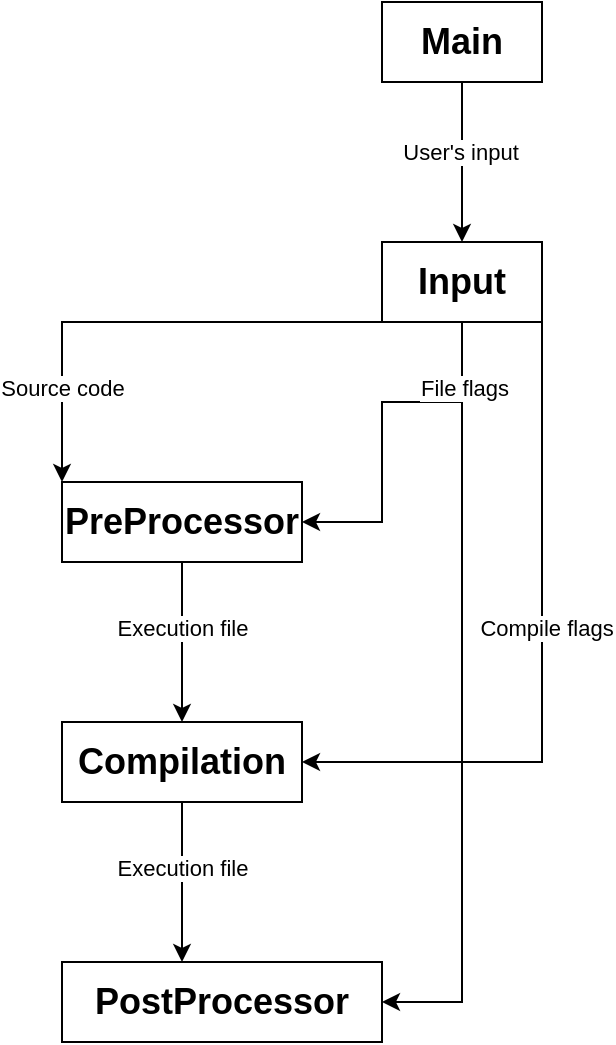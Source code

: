<mxfile version="14.6.11" type="github"><diagram id="bBEsWjYB-VJa9CLG2Qse" name="Page-1"><mxGraphModel dx="1833" dy="1033" grid="1" gridSize="10" guides="1" tooltips="1" connect="1" arrows="1" fold="1" page="1" pageScale="1" pageWidth="850" pageHeight="1100" math="0" shadow="0"><root><mxCell id="0"/><mxCell id="1" parent="0"/><mxCell id="Qc0X51KpT1W0CerE1DGH-5" style="rounded=0;orthogonalLoop=1;jettySize=auto;html=1;exitX=0.5;exitY=1;exitDx=0;exitDy=0;entryX=0.5;entryY=0;entryDx=0;entryDy=0;" edge="1" parent="1" source="Qc0X51KpT1W0CerE1DGH-2" target="Qc0X51KpT1W0CerE1DGH-4"><mxGeometry relative="1" as="geometry"/></mxCell><mxCell id="Qc0X51KpT1W0CerE1DGH-8" value="User's input" style="edgeLabel;html=1;align=center;verticalAlign=middle;resizable=0;points=[];" vertex="1" connectable="0" parent="Qc0X51KpT1W0CerE1DGH-5"><mxGeometry x="-0.193" y="-1" relative="1" as="geometry"><mxPoint y="2" as="offset"/></mxGeometry></mxCell><mxCell id="Qc0X51KpT1W0CerE1DGH-2" value="&lt;font style=&quot;font-size: 18px&quot;&gt;&lt;b&gt;Main&lt;/b&gt;&lt;/font&gt;" style="rounded=0;whiteSpace=wrap;html=1;" vertex="1" parent="1"><mxGeometry x="360" y="160" width="80" height="40" as="geometry"/></mxCell><mxCell id="Qc0X51KpT1W0CerE1DGH-9" style="edgeStyle=orthogonalEdgeStyle;rounded=0;orthogonalLoop=1;jettySize=auto;html=1;exitX=0;exitY=1;exitDx=0;exitDy=0;entryX=0;entryY=0;entryDx=0;entryDy=0;" edge="1" parent="1" source="Qc0X51KpT1W0CerE1DGH-4" target="Qc0X51KpT1W0CerE1DGH-15"><mxGeometry relative="1" as="geometry"><mxPoint x="280" y="400" as="targetPoint"/><Array as="points"><mxPoint x="200" y="320"/></Array></mxGeometry></mxCell><mxCell id="Qc0X51KpT1W0CerE1DGH-12" value="Source code" style="edgeLabel;html=1;align=center;verticalAlign=middle;resizable=0;points=[];" vertex="1" connectable="0" parent="Qc0X51KpT1W0CerE1DGH-9"><mxGeometry x="-0.042" relative="1" as="geometry"><mxPoint x="-45" y="33" as="offset"/></mxGeometry></mxCell><mxCell id="Qc0X51KpT1W0CerE1DGH-10" style="rounded=0;orthogonalLoop=1;jettySize=auto;html=1;exitX=0.5;exitY=1;exitDx=0;exitDy=0;entryX=1;entryY=0.5;entryDx=0;entryDy=0;edgeStyle=orthogonalEdgeStyle;" edge="1" parent="1" source="Qc0X51KpT1W0CerE1DGH-4" target="Qc0X51KpT1W0CerE1DGH-15"><mxGeometry relative="1" as="geometry"><mxPoint x="400" y="400" as="targetPoint"/><Array as="points"><mxPoint x="400" y="360"/><mxPoint x="360" y="360"/><mxPoint x="360" y="420"/></Array></mxGeometry></mxCell><mxCell id="Qc0X51KpT1W0CerE1DGH-11" style="edgeStyle=orthogonalEdgeStyle;rounded=0;orthogonalLoop=1;jettySize=auto;html=1;exitX=1;exitY=1;exitDx=0;exitDy=0;entryX=1;entryY=0.5;entryDx=0;entryDy=0;" edge="1" parent="1" source="Qc0X51KpT1W0CerE1DGH-4" target="Qc0X51KpT1W0CerE1DGH-17"><mxGeometry relative="1" as="geometry"><mxPoint x="520" y="360" as="targetPoint"/></mxGeometry></mxCell><mxCell id="Qc0X51KpT1W0CerE1DGH-14" value="Compile flags" style="edgeLabel;html=1;align=center;verticalAlign=middle;resizable=0;points=[];" vertex="1" connectable="0" parent="Qc0X51KpT1W0CerE1DGH-11"><mxGeometry x="-0.042" y="2" relative="1" as="geometry"><mxPoint y="-10" as="offset"/></mxGeometry></mxCell><mxCell id="Qc0X51KpT1W0CerE1DGH-23" style="edgeStyle=orthogonalEdgeStyle;rounded=0;orthogonalLoop=1;jettySize=auto;html=1;exitX=0.5;exitY=1;exitDx=0;exitDy=0;entryX=1;entryY=0.5;entryDx=0;entryDy=0;" edge="1" parent="1" source="Qc0X51KpT1W0CerE1DGH-4" target="Qc0X51KpT1W0CerE1DGH-20"><mxGeometry relative="1" as="geometry"/></mxCell><mxCell id="Qc0X51KpT1W0CerE1DGH-24" value="File flags" style="edgeLabel;html=1;align=center;verticalAlign=middle;resizable=0;points=[];" vertex="1" connectable="0" parent="Qc0X51KpT1W0CerE1DGH-23"><mxGeometry x="-0.88" y="1" relative="1" as="geometry"><mxPoint y="10" as="offset"/></mxGeometry></mxCell><mxCell id="Qc0X51KpT1W0CerE1DGH-4" value="&lt;font style=&quot;font-size: 18px&quot;&gt;&lt;b&gt;Input&lt;/b&gt;&lt;/font&gt;" style="rounded=0;whiteSpace=wrap;html=1;" vertex="1" parent="1"><mxGeometry x="360" y="280" width="80" height="40" as="geometry"/></mxCell><mxCell id="Qc0X51KpT1W0CerE1DGH-18" value="" style="edgeStyle=orthogonalEdgeStyle;rounded=0;orthogonalLoop=1;jettySize=auto;html=1;exitX=0.5;exitY=1;exitDx=0;exitDy=0;entryX=0.5;entryY=0;entryDx=0;entryDy=0;" edge="1" parent="1" source="Qc0X51KpT1W0CerE1DGH-15" target="Qc0X51KpT1W0CerE1DGH-17"><mxGeometry y="-20" relative="1" as="geometry"><mxPoint as="offset"/></mxGeometry></mxCell><mxCell id="Qc0X51KpT1W0CerE1DGH-19" value="Execution file" style="edgeLabel;html=1;align=center;verticalAlign=middle;resizable=0;points=[];" vertex="1" connectable="0" parent="Qc0X51KpT1W0CerE1DGH-18"><mxGeometry x="-0.273" relative="1" as="geometry"><mxPoint y="4" as="offset"/></mxGeometry></mxCell><mxCell id="Qc0X51KpT1W0CerE1DGH-15" value="&lt;font style=&quot;font-size: 18px&quot;&gt;&lt;b&gt;PreProcessor&lt;/b&gt;&lt;/font&gt;" style="rounded=0;whiteSpace=wrap;html=1;" vertex="1" parent="1"><mxGeometry x="200" y="400" width="120" height="40" as="geometry"/></mxCell><mxCell id="Qc0X51KpT1W0CerE1DGH-16" style="edgeStyle=none;rounded=0;orthogonalLoop=1;jettySize=auto;html=1;exitX=0.75;exitY=1;exitDx=0;exitDy=0;" edge="1" parent="1" source="Qc0X51KpT1W0CerE1DGH-15" target="Qc0X51KpT1W0CerE1DGH-15"><mxGeometry relative="1" as="geometry"/></mxCell><mxCell id="Qc0X51KpT1W0CerE1DGH-21" style="edgeStyle=orthogonalEdgeStyle;rounded=0;orthogonalLoop=1;jettySize=auto;html=1;exitX=0.5;exitY=1;exitDx=0;exitDy=0;entryX=0.375;entryY=0;entryDx=0;entryDy=0;entryPerimeter=0;" edge="1" parent="1" source="Qc0X51KpT1W0CerE1DGH-17" target="Qc0X51KpT1W0CerE1DGH-20"><mxGeometry relative="1" as="geometry"/></mxCell><mxCell id="Qc0X51KpT1W0CerE1DGH-22" value="Execution file" style="edgeLabel;html=1;align=center;verticalAlign=middle;resizable=0;points=[];" vertex="1" connectable="0" parent="Qc0X51KpT1W0CerE1DGH-21"><mxGeometry x="-0.432" relative="1" as="geometry"><mxPoint y="10" as="offset"/></mxGeometry></mxCell><mxCell id="Qc0X51KpT1W0CerE1DGH-17" value="&lt;b&gt;&lt;font style=&quot;font-size: 18px&quot;&gt;Compilation&lt;/font&gt;&lt;/b&gt;" style="rounded=0;whiteSpace=wrap;html=1;" vertex="1" parent="1"><mxGeometry x="200" y="520" width="120" height="40" as="geometry"/></mxCell><mxCell id="Qc0X51KpT1W0CerE1DGH-20" value="&lt;b&gt;&lt;font style=&quot;font-size: 18px&quot;&gt;PostProcessor&lt;/font&gt;&lt;/b&gt;" style="rounded=0;whiteSpace=wrap;html=1;" vertex="1" parent="1"><mxGeometry x="200" y="640" width="160" height="40" as="geometry"/></mxCell></root></mxGraphModel></diagram></mxfile>